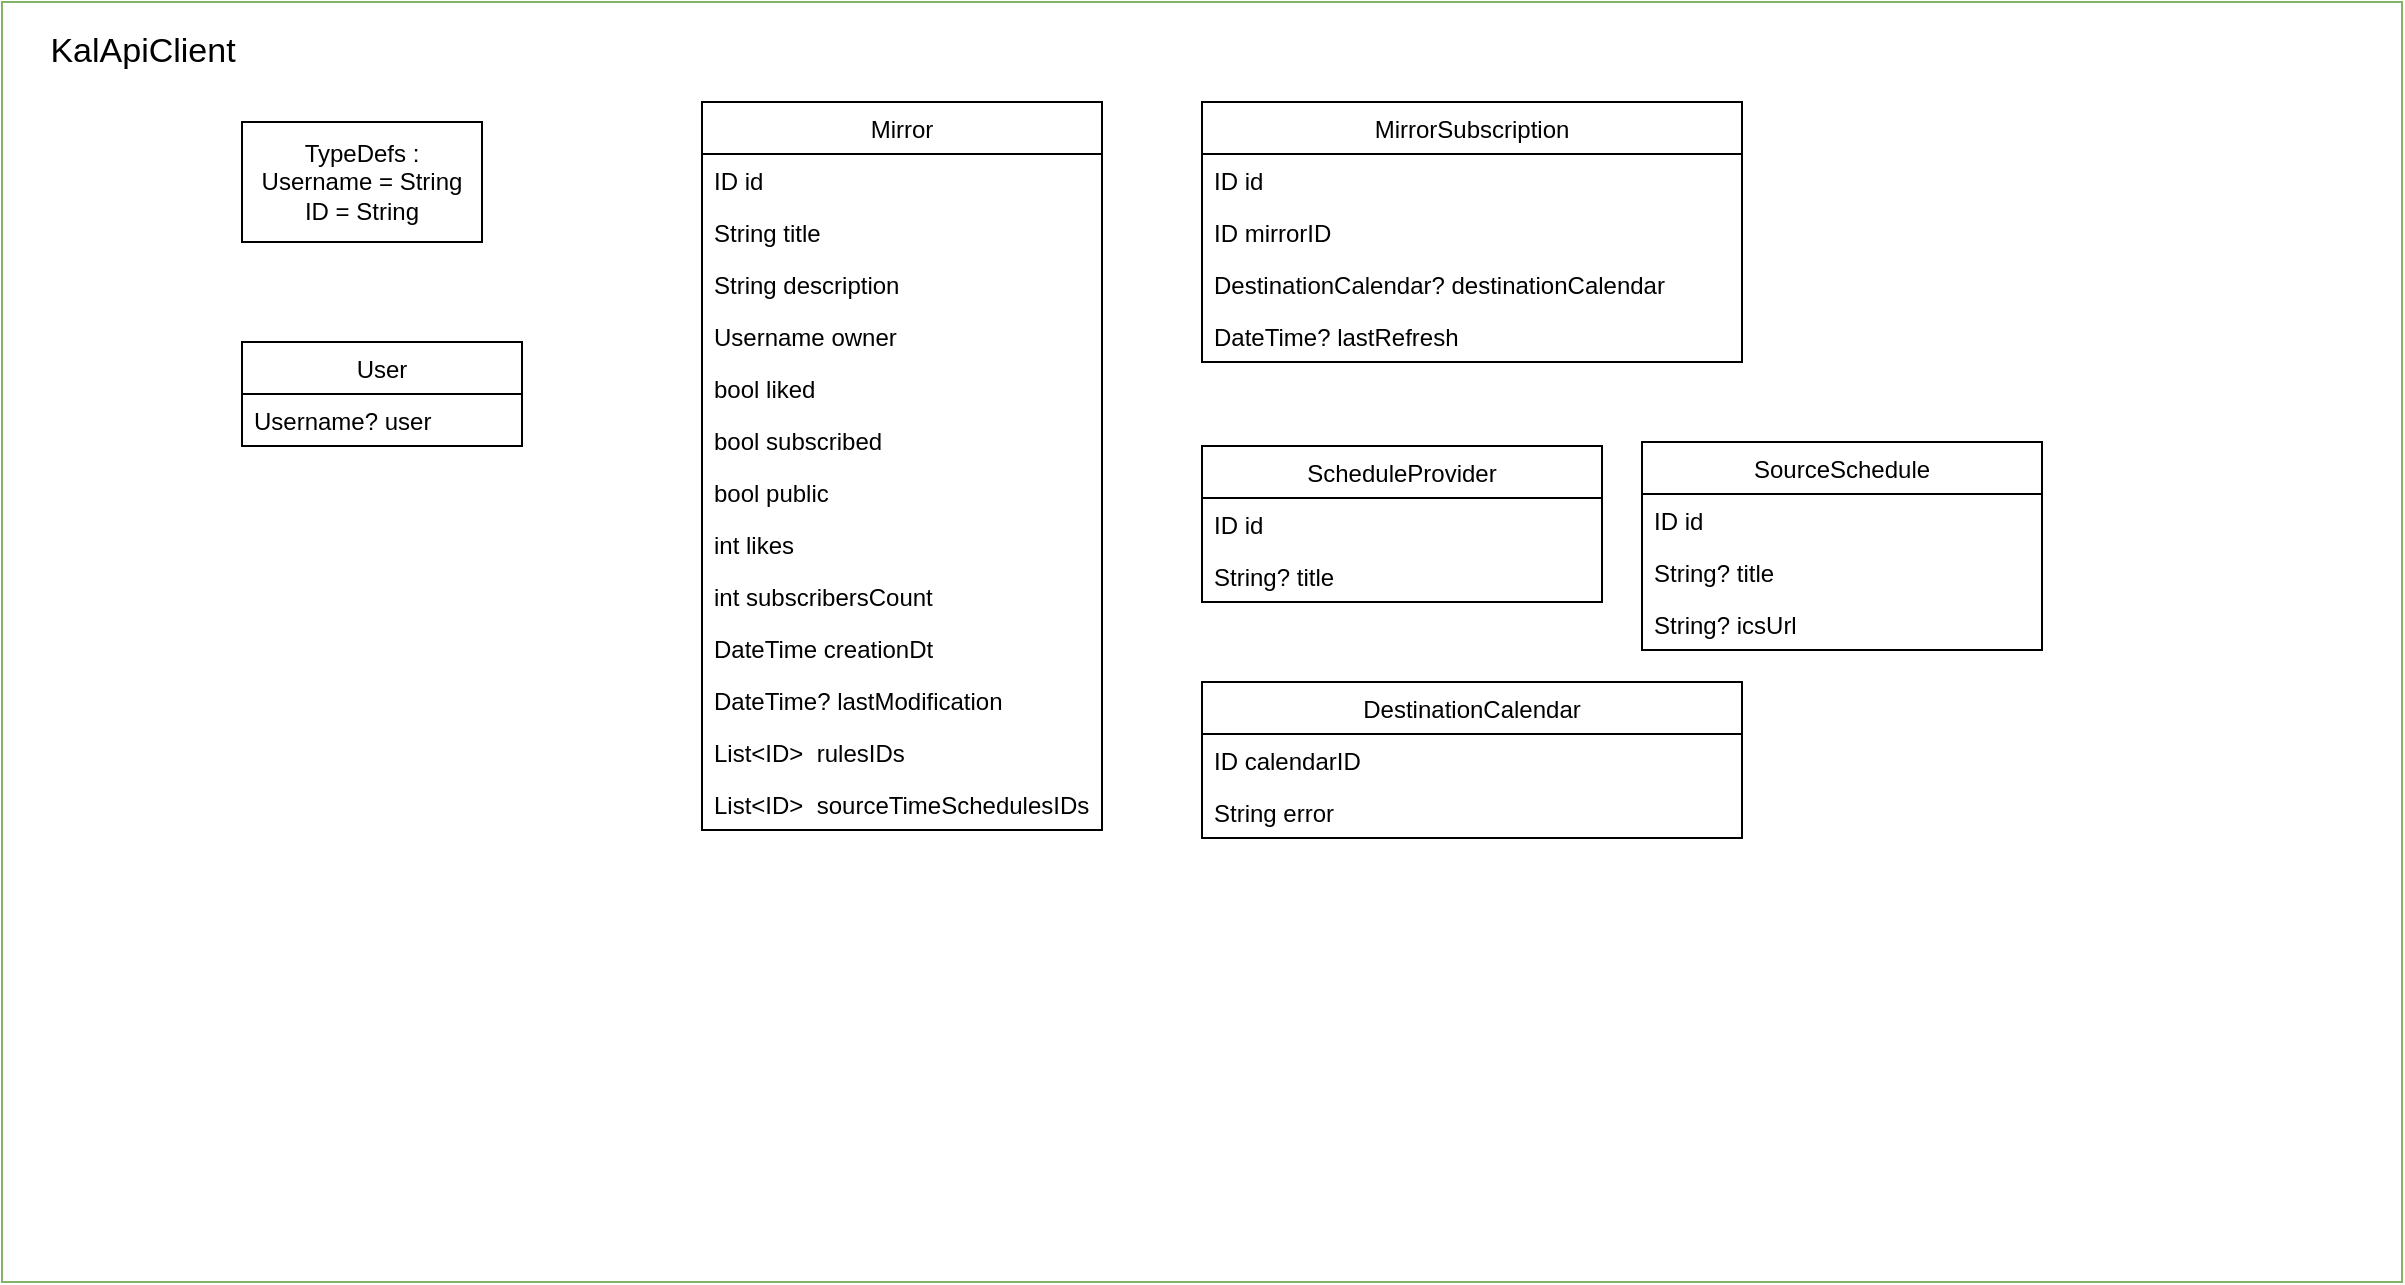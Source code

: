 <mxfile version="20.4.0" type="device"><diagram id="C5RBs43oDa-KdzZeNtuy" name="Page-1"><mxGraphModel dx="1298" dy="1864" grid="1" gridSize="10" guides="1" tooltips="1" connect="1" arrows="1" fold="1" page="1" pageScale="1" pageWidth="827" pageHeight="1169" math="0" shadow="0"><root><mxCell id="WIyWlLk6GJQsqaUBKTNV-0"/><mxCell id="WIyWlLk6GJQsqaUBKTNV-1" parent="WIyWlLk6GJQsqaUBKTNV-0"/><mxCell id="NvPSokIqA2up-w_59iPe-58" value="" style="rounded=0;whiteSpace=wrap;html=1;fillColor=none;strokeColor=#82b366;fillStyle=solid;" vertex="1" parent="WIyWlLk6GJQsqaUBKTNV-1"><mxGeometry x="270" y="-90" width="1200" height="640" as="geometry"/></mxCell><mxCell id="NvPSokIqA2up-w_59iPe-3" value="Mirror" style="swimlane;fontStyle=0;childLayout=stackLayout;horizontal=1;startSize=26;fillColor=none;horizontalStack=0;resizeParent=1;resizeParentMax=0;resizeLast=0;collapsible=1;marginBottom=0;" vertex="1" parent="WIyWlLk6GJQsqaUBKTNV-1"><mxGeometry x="620" y="-40" width="200" height="364" as="geometry"/></mxCell><mxCell id="NvPSokIqA2up-w_59iPe-4" value="ID id" style="text;strokeColor=none;fillColor=none;align=left;verticalAlign=top;spacingLeft=4;spacingRight=4;overflow=hidden;rotatable=0;points=[[0,0.5],[1,0.5]];portConstraint=eastwest;" vertex="1" parent="NvPSokIqA2up-w_59iPe-3"><mxGeometry y="26" width="200" height="26" as="geometry"/></mxCell><mxCell id="NvPSokIqA2up-w_59iPe-5" value="String title" style="text;strokeColor=none;fillColor=none;align=left;verticalAlign=top;spacingLeft=4;spacingRight=4;overflow=hidden;rotatable=0;points=[[0,0.5],[1,0.5]];portConstraint=eastwest;" vertex="1" parent="NvPSokIqA2up-w_59iPe-3"><mxGeometry y="52" width="200" height="26" as="geometry"/></mxCell><mxCell id="NvPSokIqA2up-w_59iPe-6" value="String description&#10;" style="text;strokeColor=none;fillColor=none;align=left;verticalAlign=top;spacingLeft=4;spacingRight=4;overflow=hidden;rotatable=0;points=[[0,0.5],[1,0.5]];portConstraint=eastwest;" vertex="1" parent="NvPSokIqA2up-w_59iPe-3"><mxGeometry y="78" width="200" height="26" as="geometry"/></mxCell><mxCell id="NvPSokIqA2up-w_59iPe-18" value="Username owner" style="text;strokeColor=none;fillColor=none;align=left;verticalAlign=top;spacingLeft=4;spacingRight=4;overflow=hidden;rotatable=0;points=[[0,0.5],[1,0.5]];portConstraint=eastwest;" vertex="1" parent="NvPSokIqA2up-w_59iPe-3"><mxGeometry y="104" width="200" height="26" as="geometry"/></mxCell><mxCell id="NvPSokIqA2up-w_59iPe-7" value="bool liked&#10;" style="text;strokeColor=none;fillColor=none;align=left;verticalAlign=top;spacingLeft=4;spacingRight=4;overflow=hidden;rotatable=0;points=[[0,0.5],[1,0.5]];portConstraint=eastwest;" vertex="1" parent="NvPSokIqA2up-w_59iPe-3"><mxGeometry y="130" width="200" height="26" as="geometry"/></mxCell><mxCell id="NvPSokIqA2up-w_59iPe-8" value="bool subscribed" style="text;strokeColor=none;fillColor=none;align=left;verticalAlign=top;spacingLeft=4;spacingRight=4;overflow=hidden;rotatable=0;points=[[0,0.5],[1,0.5]];portConstraint=eastwest;" vertex="1" parent="NvPSokIqA2up-w_59iPe-3"><mxGeometry y="156" width="200" height="26" as="geometry"/></mxCell><mxCell id="NvPSokIqA2up-w_59iPe-9" value="bool public" style="text;strokeColor=none;fillColor=none;align=left;verticalAlign=top;spacingLeft=4;spacingRight=4;overflow=hidden;rotatable=0;points=[[0,0.5],[1,0.5]];portConstraint=eastwest;" vertex="1" parent="NvPSokIqA2up-w_59iPe-3"><mxGeometry y="182" width="200" height="26" as="geometry"/></mxCell><mxCell id="NvPSokIqA2up-w_59iPe-11" value="int likes" style="text;strokeColor=none;fillColor=none;align=left;verticalAlign=top;spacingLeft=4;spacingRight=4;overflow=hidden;rotatable=0;points=[[0,0.5],[1,0.5]];portConstraint=eastwest;" vertex="1" parent="NvPSokIqA2up-w_59iPe-3"><mxGeometry y="208" width="200" height="26" as="geometry"/></mxCell><mxCell id="NvPSokIqA2up-w_59iPe-12" value="int subscribersCount" style="text;strokeColor=none;fillColor=none;align=left;verticalAlign=top;spacingLeft=4;spacingRight=4;overflow=hidden;rotatable=0;points=[[0,0.5],[1,0.5]];portConstraint=eastwest;" vertex="1" parent="NvPSokIqA2up-w_59iPe-3"><mxGeometry y="234" width="200" height="26" as="geometry"/></mxCell><mxCell id="NvPSokIqA2up-w_59iPe-13" value="DateTime creationDt" style="text;strokeColor=none;fillColor=none;align=left;verticalAlign=top;spacingLeft=4;spacingRight=4;overflow=hidden;rotatable=0;points=[[0,0.5],[1,0.5]];portConstraint=eastwest;" vertex="1" parent="NvPSokIqA2up-w_59iPe-3"><mxGeometry y="260" width="200" height="26" as="geometry"/></mxCell><mxCell id="NvPSokIqA2up-w_59iPe-15" value="DateTime? lastModification" style="text;strokeColor=none;fillColor=none;align=left;verticalAlign=top;spacingLeft=4;spacingRight=4;overflow=hidden;rotatable=0;points=[[0,0.5],[1,0.5]];portConstraint=eastwest;" vertex="1" parent="NvPSokIqA2up-w_59iPe-3"><mxGeometry y="286" width="200" height="26" as="geometry"/></mxCell><mxCell id="NvPSokIqA2up-w_59iPe-16" value="List&lt;ID&gt;  rulesIDs" style="text;strokeColor=none;fillColor=none;align=left;verticalAlign=top;spacingLeft=4;spacingRight=4;overflow=hidden;rotatable=0;points=[[0,0.5],[1,0.5]];portConstraint=eastwest;" vertex="1" parent="NvPSokIqA2up-w_59iPe-3"><mxGeometry y="312" width="200" height="26" as="geometry"/></mxCell><mxCell id="NvPSokIqA2up-w_59iPe-17" value="List&lt;ID&gt;  sourceTimeSchedulesIDs" style="text;strokeColor=none;fillColor=none;align=left;verticalAlign=top;spacingLeft=4;spacingRight=4;overflow=hidden;rotatable=0;points=[[0,0.5],[1,0.5]];portConstraint=eastwest;" vertex="1" parent="NvPSokIqA2up-w_59iPe-3"><mxGeometry y="338" width="200" height="26" as="geometry"/></mxCell><mxCell id="NvPSokIqA2up-w_59iPe-19" value="TypeDefs :&lt;br&gt;Username = String&lt;br&gt;ID = String" style="rounded=0;whiteSpace=wrap;html=1;" vertex="1" parent="WIyWlLk6GJQsqaUBKTNV-1"><mxGeometry x="390" y="-30" width="120" height="60" as="geometry"/></mxCell><mxCell id="NvPSokIqA2up-w_59iPe-20" value="MirrorSubscription" style="swimlane;fontStyle=0;childLayout=stackLayout;horizontal=1;startSize=26;fillColor=none;horizontalStack=0;resizeParent=1;resizeParentMax=0;resizeLast=0;collapsible=1;marginBottom=0;" vertex="1" parent="WIyWlLk6GJQsqaUBKTNV-1"><mxGeometry x="870" y="-40" width="270" height="130" as="geometry"/></mxCell><mxCell id="NvPSokIqA2up-w_59iPe-21" value="ID id" style="text;strokeColor=none;fillColor=none;align=left;verticalAlign=top;spacingLeft=4;spacingRight=4;overflow=hidden;rotatable=0;points=[[0,0.5],[1,0.5]];portConstraint=eastwest;" vertex="1" parent="NvPSokIqA2up-w_59iPe-20"><mxGeometry y="26" width="270" height="26" as="geometry"/></mxCell><mxCell id="NvPSokIqA2up-w_59iPe-22" value="ID mirrorID" style="text;strokeColor=none;fillColor=none;align=left;verticalAlign=top;spacingLeft=4;spacingRight=4;overflow=hidden;rotatable=0;points=[[0,0.5],[1,0.5]];portConstraint=eastwest;" vertex="1" parent="NvPSokIqA2up-w_59iPe-20"><mxGeometry y="52" width="270" height="26" as="geometry"/></mxCell><mxCell id="NvPSokIqA2up-w_59iPe-23" value="DestinationCalendar? destinationCalendar" style="text;strokeColor=none;fillColor=none;align=left;verticalAlign=top;spacingLeft=4;spacingRight=4;overflow=hidden;rotatable=0;points=[[0,0.5],[1,0.5]];portConstraint=eastwest;" vertex="1" parent="NvPSokIqA2up-w_59iPe-20"><mxGeometry y="78" width="270" height="26" as="geometry"/></mxCell><mxCell id="NvPSokIqA2up-w_59iPe-74" value="DateTime? lastRefresh" style="text;strokeColor=none;fillColor=none;align=left;verticalAlign=top;spacingLeft=4;spacingRight=4;overflow=hidden;rotatable=0;points=[[0,0.5],[1,0.5]];portConstraint=eastwest;" vertex="1" parent="NvPSokIqA2up-w_59iPe-20"><mxGeometry y="104" width="270" height="26" as="geometry"/></mxCell><mxCell id="NvPSokIqA2up-w_59iPe-54" value="User" style="swimlane;fontStyle=0;childLayout=stackLayout;horizontal=1;startSize=26;fillColor=none;horizontalStack=0;resizeParent=1;resizeParentMax=0;resizeLast=0;collapsible=1;marginBottom=0;" vertex="1" parent="WIyWlLk6GJQsqaUBKTNV-1"><mxGeometry x="390" y="80" width="140" height="52" as="geometry"/></mxCell><mxCell id="NvPSokIqA2up-w_59iPe-55" value="Username? user" style="text;strokeColor=none;fillColor=none;align=left;verticalAlign=top;spacingLeft=4;spacingRight=4;overflow=hidden;rotatable=0;points=[[0,0.5],[1,0.5]];portConstraint=eastwest;" vertex="1" parent="NvPSokIqA2up-w_59iPe-54"><mxGeometry y="26" width="140" height="26" as="geometry"/></mxCell><mxCell id="NvPSokIqA2up-w_59iPe-59" value="KalApiClient" style="text;html=1;align=center;verticalAlign=middle;resizable=0;points=[];autosize=1;strokeColor=none;fillColor=none;fontSize=17;" vertex="1" parent="WIyWlLk6GJQsqaUBKTNV-1"><mxGeometry x="280" y="-80" width="120" height="30" as="geometry"/></mxCell><mxCell id="NvPSokIqA2up-w_59iPe-60" value="SourceSchedule" style="swimlane;fontStyle=0;childLayout=stackLayout;horizontal=1;startSize=26;fillColor=none;horizontalStack=0;resizeParent=1;resizeParentMax=0;resizeLast=0;collapsible=1;marginBottom=0;" vertex="1" parent="WIyWlLk6GJQsqaUBKTNV-1"><mxGeometry x="1090" y="130" width="200" height="104" as="geometry"/></mxCell><mxCell id="NvPSokIqA2up-w_59iPe-61" value="ID id" style="text;strokeColor=none;fillColor=none;align=left;verticalAlign=top;spacingLeft=4;spacingRight=4;overflow=hidden;rotatable=0;points=[[0,0.5],[1,0.5]];portConstraint=eastwest;" vertex="1" parent="NvPSokIqA2up-w_59iPe-60"><mxGeometry y="26" width="200" height="26" as="geometry"/></mxCell><mxCell id="NvPSokIqA2up-w_59iPe-62" value="String? title" style="text;strokeColor=none;fillColor=none;align=left;verticalAlign=top;spacingLeft=4;spacingRight=4;overflow=hidden;rotatable=0;points=[[0,0.5],[1,0.5]];portConstraint=eastwest;" vertex="1" parent="NvPSokIqA2up-w_59iPe-60"><mxGeometry y="52" width="200" height="26" as="geometry"/></mxCell><mxCell id="NvPSokIqA2up-w_59iPe-66" value="String? icsUrl" style="text;strokeColor=none;fillColor=none;align=left;verticalAlign=top;spacingLeft=4;spacingRight=4;overflow=hidden;rotatable=0;points=[[0,0.5],[1,0.5]];portConstraint=eastwest;" vertex="1" parent="NvPSokIqA2up-w_59iPe-60"><mxGeometry y="78" width="200" height="26" as="geometry"/></mxCell><mxCell id="NvPSokIqA2up-w_59iPe-67" value="ScheduleProvider" style="swimlane;fontStyle=0;childLayout=stackLayout;horizontal=1;startSize=26;fillColor=none;horizontalStack=0;resizeParent=1;resizeParentMax=0;resizeLast=0;collapsible=1;marginBottom=0;" vertex="1" parent="WIyWlLk6GJQsqaUBKTNV-1"><mxGeometry x="870" y="132" width="200" height="78" as="geometry"/></mxCell><mxCell id="NvPSokIqA2up-w_59iPe-68" value="ID id" style="text;strokeColor=none;fillColor=none;align=left;verticalAlign=top;spacingLeft=4;spacingRight=4;overflow=hidden;rotatable=0;points=[[0,0.5],[1,0.5]];portConstraint=eastwest;" vertex="1" parent="NvPSokIqA2up-w_59iPe-67"><mxGeometry y="26" width="200" height="26" as="geometry"/></mxCell><mxCell id="NvPSokIqA2up-w_59iPe-69" value="String? title" style="text;strokeColor=none;fillColor=none;align=left;verticalAlign=top;spacingLeft=4;spacingRight=4;overflow=hidden;rotatable=0;points=[[0,0.5],[1,0.5]];portConstraint=eastwest;" vertex="1" parent="NvPSokIqA2up-w_59iPe-67"><mxGeometry y="52" width="200" height="26" as="geometry"/></mxCell><mxCell id="NvPSokIqA2up-w_59iPe-75" value="DestinationCalendar" style="swimlane;fontStyle=0;childLayout=stackLayout;horizontal=1;startSize=26;fillColor=none;horizontalStack=0;resizeParent=1;resizeParentMax=0;resizeLast=0;collapsible=1;marginBottom=0;" vertex="1" parent="WIyWlLk6GJQsqaUBKTNV-1"><mxGeometry x="870" y="250" width="270" height="78" as="geometry"/></mxCell><mxCell id="NvPSokIqA2up-w_59iPe-76" value="ID calendarID" style="text;strokeColor=none;fillColor=none;align=left;verticalAlign=top;spacingLeft=4;spacingRight=4;overflow=hidden;rotatable=0;points=[[0,0.5],[1,0.5]];portConstraint=eastwest;" vertex="1" parent="NvPSokIqA2up-w_59iPe-75"><mxGeometry y="26" width="270" height="26" as="geometry"/></mxCell><mxCell id="NvPSokIqA2up-w_59iPe-79" value="String error" style="text;strokeColor=none;fillColor=none;align=left;verticalAlign=top;spacingLeft=4;spacingRight=4;overflow=hidden;rotatable=0;points=[[0,0.5],[1,0.5]];portConstraint=eastwest;" vertex="1" parent="NvPSokIqA2up-w_59iPe-75"><mxGeometry y="52" width="270" height="26" as="geometry"/></mxCell></root></mxGraphModel></diagram></mxfile>